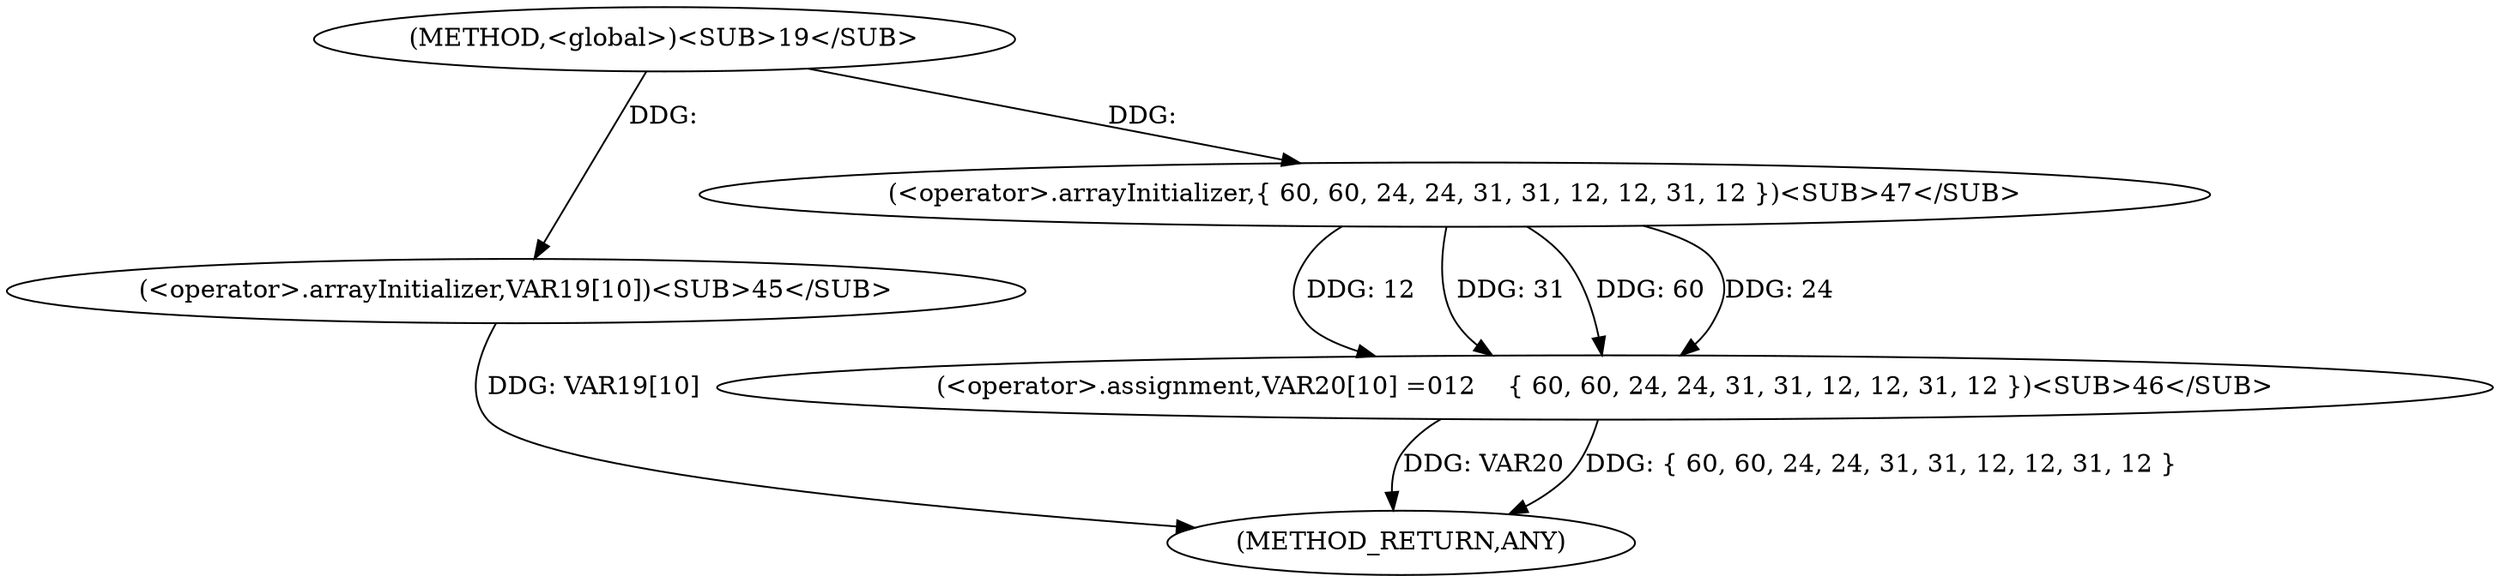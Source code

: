 
digraph "&lt;global&gt;" {  

"5" [label = "(METHOD,&lt;global&gt;)<SUB>19</SUB>" ]

"10083" [label = "(METHOD_RETURN,ANY)" ]

"33" [label = "(&lt;operator&gt;.arrayInitializer,VAR19[10])<SUB>45</SUB>" ]

"36" [label = "(&lt;operator&gt;.assignment,VAR20[10] =\012    { 60, 60, 24, 24, 31, 31, 12, 12, 31, 12 })<SUB>46</SUB>" ]

"38" [label = "(&lt;operator&gt;.arrayInitializer,{ 60, 60, 24, 24, 31, 31, 12, 12, 31, 12 })<SUB>47</SUB>" ]

  "33" -> "10083"  [ label = "DDG: VAR19[10]"] 

  "36" -> "10083"  [ label = "DDG: VAR20"] 

  "36" -> "10083"  [ label = "DDG: { 60, 60, 24, 24, 31, 31, 12, 12, 31, 12 }"] 

  "38" -> "36"  [ label = "DDG: 12"] 

  "38" -> "36"  [ label = "DDG: 31"] 

  "38" -> "36"  [ label = "DDG: 60"] 

  "38" -> "36"  [ label = "DDG: 24"] 

  "5" -> "33"  [ label = "DDG: "] 

  "5" -> "38"  [ label = "DDG: "] 

}
